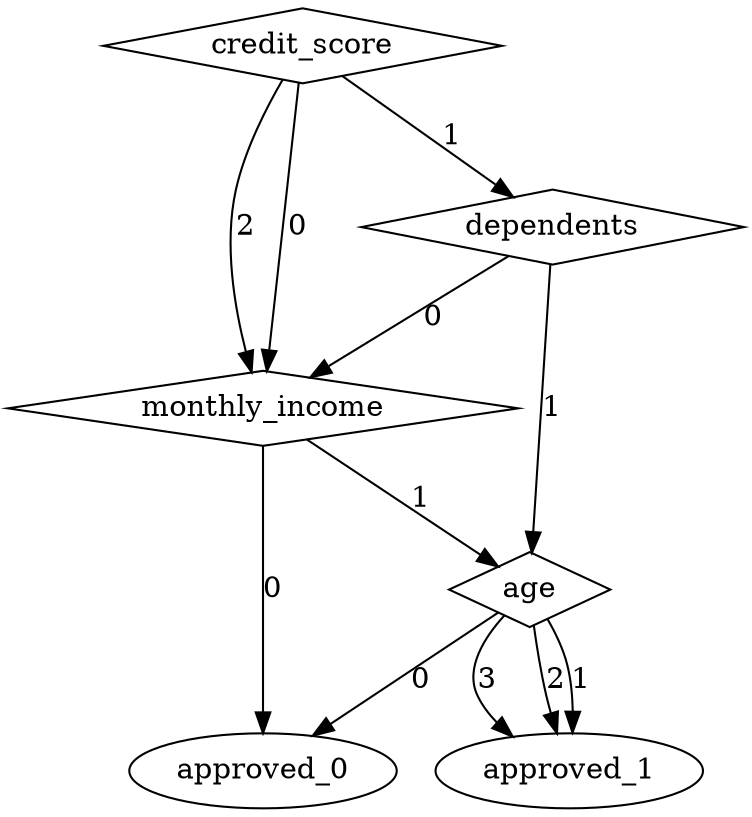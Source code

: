 digraph {
node [label=approved_1,style=""] approved_1
node [label=approved_1,style=""] approved_1
node [label=approved_1,style=""] approved_1
node [label=approved_0,style=""] approved_0
node [label=approved_0,style=""] approved_0
node [label=age,shape="diamond",style=""] 3
node [label=monthly_income,shape="diamond",style=""] 2
node [label=dependents,shape="diamond",style=""] 1
node [label=credit_score,shape="diamond",style=""] 0

3 -> approved_1 [label="3"]
3 -> approved_1 [label="2"]
3 -> approved_1 [label="1"]
3 -> approved_0 [label="0"]
2 -> 3 [label="1"]
2 -> approved_0 [label="0"]
1 -> 3 [label="1"]
1 -> 2 [label="0"]
0 -> 2 [label="2"]
0 -> 1 [label="1"]
0 -> 2 [label="0"]
}